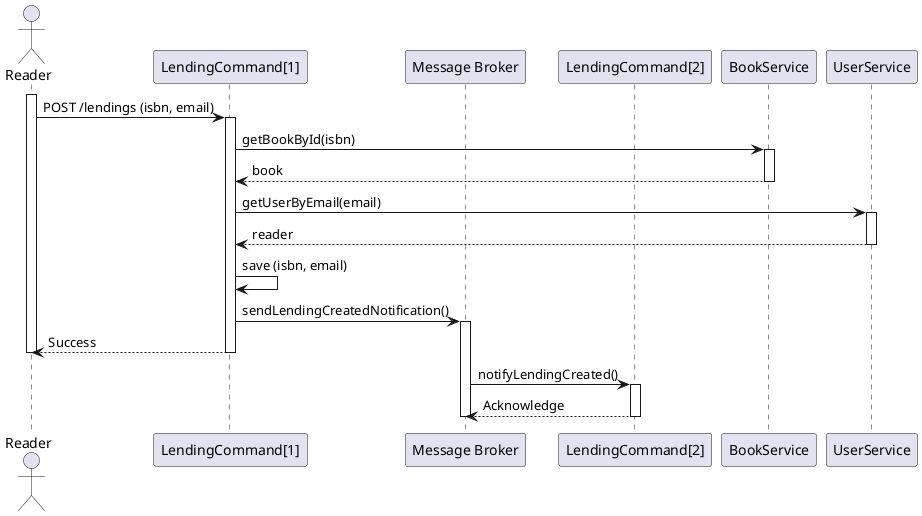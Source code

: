 @startuml

actor "Reader" as R
participant "LendingCommand[1]" as LM1
participant "Message Broker" as MB
participant "LendingCommand[2]" as LM2
participant "BookService" as BM
participant "UserService" as UM

activate R
R -> LM1 : POST /lendings (isbn, email)
activate LM1


LM1 -> BM :  getBookById(isbn)
activate BM


BM --> LM1 : book
deactivate BM

LM1 -> UM :  getUserByEmail(email)
activate UM


UM --> LM1 : reader
deactivate UM

LM1 -> LM1 : save (isbn, email)

LM1 -> MB : sendLendingCreatedNotification()
activate MB

LM1 --> R : Success
deactivate LM1
deactivate R
MB -> LM2 : notifyLendingCreated()
activate LM2

LM2 --> MB : Acknowledge
deactivate LM2

deactivate MB

@enduml
